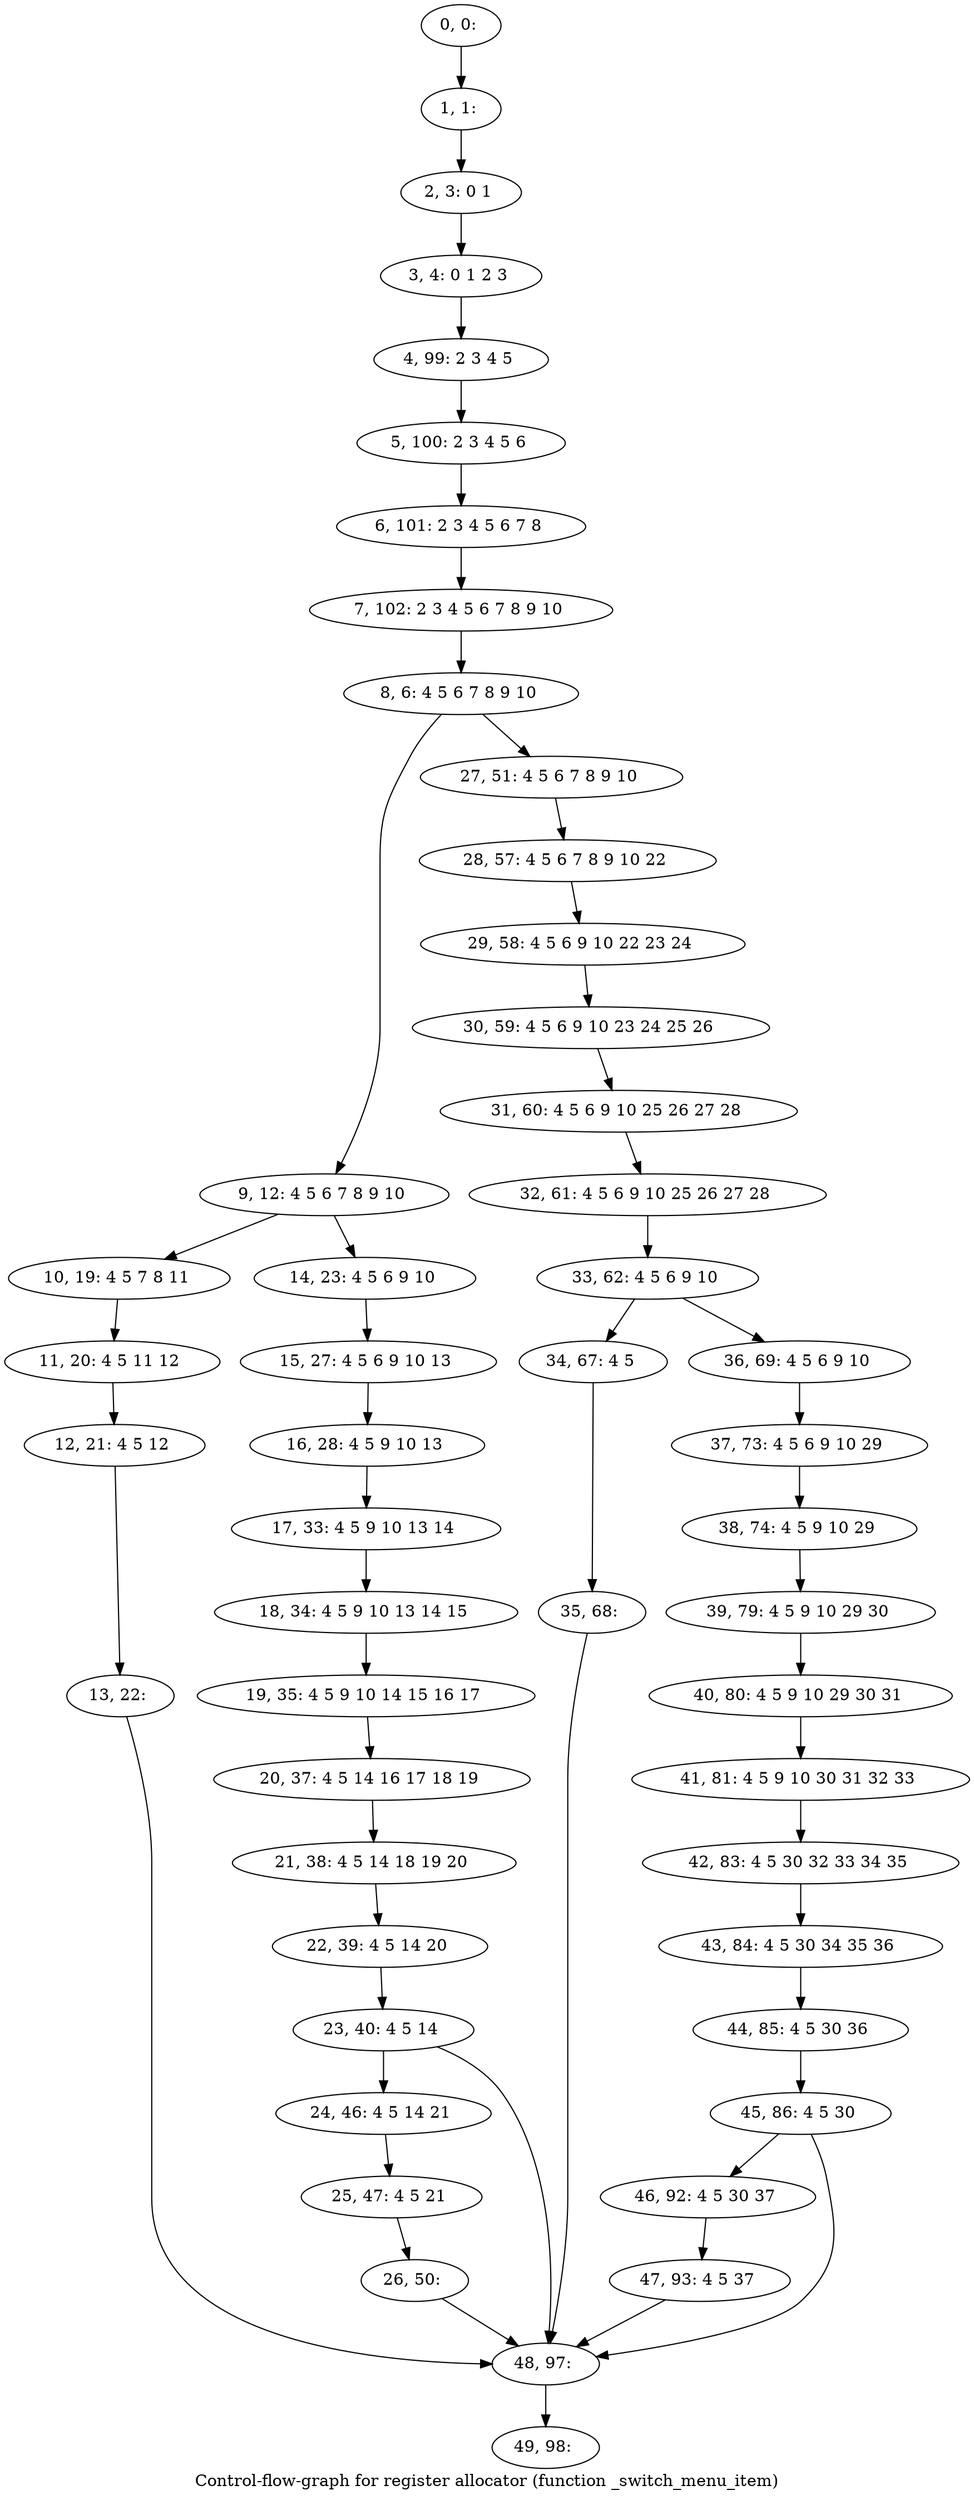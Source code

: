 digraph G {
graph [label="Control-flow-graph for register allocator (function _switch_menu_item)"]
0[label="0, 0: "];
1[label="1, 1: "];
2[label="2, 3: 0 1 "];
3[label="3, 4: 0 1 2 3 "];
4[label="4, 99: 2 3 4 5 "];
5[label="5, 100: 2 3 4 5 6 "];
6[label="6, 101: 2 3 4 5 6 7 8 "];
7[label="7, 102: 2 3 4 5 6 7 8 9 10 "];
8[label="8, 6: 4 5 6 7 8 9 10 "];
9[label="9, 12: 4 5 6 7 8 9 10 "];
10[label="10, 19: 4 5 7 8 11 "];
11[label="11, 20: 4 5 11 12 "];
12[label="12, 21: 4 5 12 "];
13[label="13, 22: "];
14[label="14, 23: 4 5 6 9 10 "];
15[label="15, 27: 4 5 6 9 10 13 "];
16[label="16, 28: 4 5 9 10 13 "];
17[label="17, 33: 4 5 9 10 13 14 "];
18[label="18, 34: 4 5 9 10 13 14 15 "];
19[label="19, 35: 4 5 9 10 14 15 16 17 "];
20[label="20, 37: 4 5 14 16 17 18 19 "];
21[label="21, 38: 4 5 14 18 19 20 "];
22[label="22, 39: 4 5 14 20 "];
23[label="23, 40: 4 5 14 "];
24[label="24, 46: 4 5 14 21 "];
25[label="25, 47: 4 5 21 "];
26[label="26, 50: "];
27[label="27, 51: 4 5 6 7 8 9 10 "];
28[label="28, 57: 4 5 6 7 8 9 10 22 "];
29[label="29, 58: 4 5 6 9 10 22 23 24 "];
30[label="30, 59: 4 5 6 9 10 23 24 25 26 "];
31[label="31, 60: 4 5 6 9 10 25 26 27 28 "];
32[label="32, 61: 4 5 6 9 10 25 26 27 28 "];
33[label="33, 62: 4 5 6 9 10 "];
34[label="34, 67: 4 5 "];
35[label="35, 68: "];
36[label="36, 69: 4 5 6 9 10 "];
37[label="37, 73: 4 5 6 9 10 29 "];
38[label="38, 74: 4 5 9 10 29 "];
39[label="39, 79: 4 5 9 10 29 30 "];
40[label="40, 80: 4 5 9 10 29 30 31 "];
41[label="41, 81: 4 5 9 10 30 31 32 33 "];
42[label="42, 83: 4 5 30 32 33 34 35 "];
43[label="43, 84: 4 5 30 34 35 36 "];
44[label="44, 85: 4 5 30 36 "];
45[label="45, 86: 4 5 30 "];
46[label="46, 92: 4 5 30 37 "];
47[label="47, 93: 4 5 37 "];
48[label="48, 97: "];
49[label="49, 98: "];
0->1 ;
1->2 ;
2->3 ;
3->4 ;
4->5 ;
5->6 ;
6->7 ;
7->8 ;
8->9 ;
8->27 ;
9->10 ;
9->14 ;
10->11 ;
11->12 ;
12->13 ;
13->48 ;
14->15 ;
15->16 ;
16->17 ;
17->18 ;
18->19 ;
19->20 ;
20->21 ;
21->22 ;
22->23 ;
23->24 ;
23->48 ;
24->25 ;
25->26 ;
26->48 ;
27->28 ;
28->29 ;
29->30 ;
30->31 ;
31->32 ;
32->33 ;
33->34 ;
33->36 ;
34->35 ;
35->48 ;
36->37 ;
37->38 ;
38->39 ;
39->40 ;
40->41 ;
41->42 ;
42->43 ;
43->44 ;
44->45 ;
45->46 ;
45->48 ;
46->47 ;
47->48 ;
48->49 ;
}
